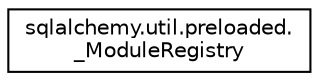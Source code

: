 digraph "Graphical Class Hierarchy"
{
 // LATEX_PDF_SIZE
  edge [fontname="Helvetica",fontsize="10",labelfontname="Helvetica",labelfontsize="10"];
  node [fontname="Helvetica",fontsize="10",shape=record];
  rankdir="LR";
  Node0 [label="sqlalchemy.util.preloaded.\l_ModuleRegistry",height=0.2,width=0.4,color="black", fillcolor="white", style="filled",URL="$classsqlalchemy_1_1util_1_1preloaded_1_1__ModuleRegistry.html",tooltip=" "];
}
